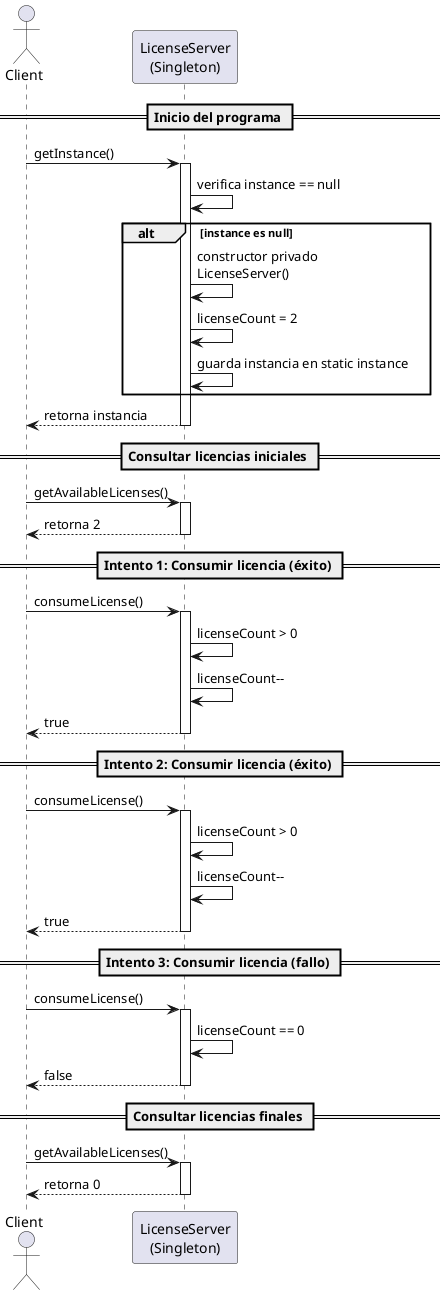 @startuml
actor Client
participant "LicenseServer\n(Singleton)" as LS

== Inicio del programa ==
Client -> LS : getInstance()
activate LS
LS -> LS : verifica instance == null
alt instance es null
    LS -> LS : constructor privado\nLicenseServer()
    LS -> LS : licenseCount = 2
    LS -> LS : guarda instancia en static instance
end
LS --> Client : retorna instancia
deactivate LS

== Consultar licencias iniciales ==
Client -> LS : getAvailableLicenses()
activate LS
LS --> Client : retorna 2
deactivate LS

== Intento 1: Consumir licencia (éxito) ==
Client -> LS : consumeLicense()
activate LS
LS -> LS : licenseCount > 0
LS -> LS : licenseCount--
LS --> Client : true
deactivate LS

== Intento 2: Consumir licencia (éxito) ==
Client -> LS : consumeLicense()
activate LS
LS -> LS : licenseCount > 0
LS -> LS : licenseCount--
LS --> Client : true
deactivate LS

== Intento 3: Consumir licencia (fallo) ==
Client -> LS : consumeLicense()
activate LS
LS -> LS : licenseCount == 0
LS --> Client : false
deactivate LS

== Consultar licencias finales ==
Client -> LS : getAvailableLicenses()
activate LS
LS --> Client : retorna 0
deactivate LS
@enduml
